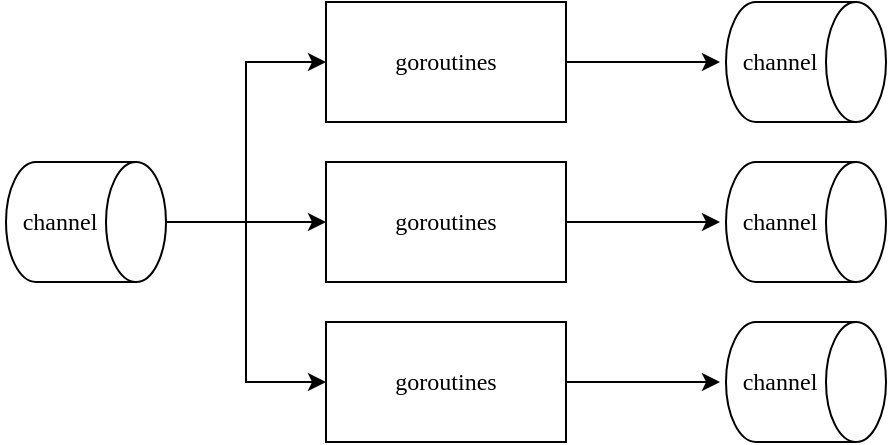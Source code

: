 <mxfile version="20.8.16" type="device"><diagram name="第 1 页" id="12SfCd91e1x-LB_pUqTX"><mxGraphModel dx="954" dy="610" grid="1" gridSize="10" guides="1" tooltips="1" connect="1" arrows="1" fold="1" page="1" pageScale="1" pageWidth="827" pageHeight="1169" math="0" shadow="0"><root><mxCell id="0"/><mxCell id="1" parent="0"/><mxCell id="7Td-YjKbKcIrpCdi4qpR-19" style="edgeStyle=orthogonalEdgeStyle;rounded=0;orthogonalLoop=1;jettySize=auto;html=1;exitX=1;exitY=0.5;exitDx=0;exitDy=0;" edge="1" parent="1" source="7Td-YjKbKcIrpCdi4qpR-1" target="7Td-YjKbKcIrpCdi4qpR-13"><mxGeometry relative="1" as="geometry"/></mxCell><mxCell id="7Td-YjKbKcIrpCdi4qpR-1" value="goroutines" style="rounded=0;whiteSpace=wrap;html=1;fontFamily=Times New Roman;" vertex="1" parent="1"><mxGeometry x="240" y="240" width="120" height="60" as="geometry"/></mxCell><mxCell id="7Td-YjKbKcIrpCdi4qpR-2" style="edgeStyle=orthogonalEdgeStyle;rounded=0;orthogonalLoop=1;jettySize=auto;html=1;exitX=0.5;exitY=0;exitDx=0;exitDy=0;exitPerimeter=0;fontFamily=Times New Roman;" edge="1" parent="1" source="7Td-YjKbKcIrpCdi4qpR-3" target="7Td-YjKbKcIrpCdi4qpR-1"><mxGeometry relative="1" as="geometry"/></mxCell><mxCell id="7Td-YjKbKcIrpCdi4qpR-16" style="edgeStyle=orthogonalEdgeStyle;rounded=0;orthogonalLoop=1;jettySize=auto;html=1;exitX=0.5;exitY=0;exitDx=0;exitDy=0;exitPerimeter=0;entryX=0;entryY=0.5;entryDx=0;entryDy=0;" edge="1" parent="1" source="7Td-YjKbKcIrpCdi4qpR-3" target="7Td-YjKbKcIrpCdi4qpR-6"><mxGeometry relative="1" as="geometry"/></mxCell><mxCell id="7Td-YjKbKcIrpCdi4qpR-17" style="edgeStyle=orthogonalEdgeStyle;rounded=0;orthogonalLoop=1;jettySize=auto;html=1;exitX=0.5;exitY=0;exitDx=0;exitDy=0;exitPerimeter=0;entryX=0;entryY=0.5;entryDx=0;entryDy=0;" edge="1" parent="1" source="7Td-YjKbKcIrpCdi4qpR-3" target="7Td-YjKbKcIrpCdi4qpR-5"><mxGeometry relative="1" as="geometry"/></mxCell><mxCell id="7Td-YjKbKcIrpCdi4qpR-3" value="" style="shape=cylinder3;whiteSpace=wrap;html=1;boundedLbl=1;backgroundOutline=1;size=15;rotation=90;fontFamily=Times New Roman;" vertex="1" parent="1"><mxGeometry x="90" y="230" width="60" height="80" as="geometry"/></mxCell><mxCell id="7Td-YjKbKcIrpCdi4qpR-4" value="channel" style="text;html=1;strokeColor=none;fillColor=none;align=center;verticalAlign=middle;whiteSpace=wrap;rounded=0;fontFamily=Times New Roman;" vertex="1" parent="1"><mxGeometry x="77" y="255" width="60" height="30" as="geometry"/></mxCell><mxCell id="7Td-YjKbKcIrpCdi4qpR-20" style="edgeStyle=orthogonalEdgeStyle;rounded=0;orthogonalLoop=1;jettySize=auto;html=1;exitX=1;exitY=0.5;exitDx=0;exitDy=0;entryX=0;entryY=0.5;entryDx=0;entryDy=0;" edge="1" parent="1" source="7Td-YjKbKcIrpCdi4qpR-5" target="7Td-YjKbKcIrpCdi4qpR-15"><mxGeometry relative="1" as="geometry"/></mxCell><mxCell id="7Td-YjKbKcIrpCdi4qpR-5" value="goroutines" style="rounded=0;whiteSpace=wrap;html=1;fontFamily=Times New Roman;" vertex="1" parent="1"><mxGeometry x="240" y="320" width="120" height="60" as="geometry"/></mxCell><mxCell id="7Td-YjKbKcIrpCdi4qpR-18" style="edgeStyle=orthogonalEdgeStyle;rounded=0;orthogonalLoop=1;jettySize=auto;html=1;exitX=1;exitY=0.5;exitDx=0;exitDy=0;entryX=0;entryY=0.5;entryDx=0;entryDy=0;" edge="1" parent="1" source="7Td-YjKbKcIrpCdi4qpR-6" target="7Td-YjKbKcIrpCdi4qpR-11"><mxGeometry relative="1" as="geometry"/></mxCell><mxCell id="7Td-YjKbKcIrpCdi4qpR-6" value="goroutines" style="rounded=0;whiteSpace=wrap;html=1;fontFamily=Times New Roman;" vertex="1" parent="1"><mxGeometry x="240" y="160" width="120" height="60" as="geometry"/></mxCell><mxCell id="7Td-YjKbKcIrpCdi4qpR-10" value="" style="shape=cylinder3;whiteSpace=wrap;html=1;boundedLbl=1;backgroundOutline=1;size=15;rotation=90;fontFamily=Times New Roman;" vertex="1" parent="1"><mxGeometry x="450" y="150" width="60" height="80" as="geometry"/></mxCell><mxCell id="7Td-YjKbKcIrpCdi4qpR-11" value="channel" style="text;html=1;strokeColor=none;fillColor=none;align=center;verticalAlign=middle;whiteSpace=wrap;rounded=0;fontFamily=Times New Roman;" vertex="1" parent="1"><mxGeometry x="437" y="175" width="60" height="30" as="geometry"/></mxCell><mxCell id="7Td-YjKbKcIrpCdi4qpR-12" value="" style="shape=cylinder3;whiteSpace=wrap;html=1;boundedLbl=1;backgroundOutline=1;size=15;rotation=90;fontFamily=Times New Roman;" vertex="1" parent="1"><mxGeometry x="450" y="230" width="60" height="80" as="geometry"/></mxCell><mxCell id="7Td-YjKbKcIrpCdi4qpR-13" value="channel" style="text;html=1;strokeColor=none;fillColor=none;align=center;verticalAlign=middle;whiteSpace=wrap;rounded=0;fontFamily=Times New Roman;" vertex="1" parent="1"><mxGeometry x="437" y="255" width="60" height="30" as="geometry"/></mxCell><mxCell id="7Td-YjKbKcIrpCdi4qpR-14" value="" style="shape=cylinder3;whiteSpace=wrap;html=1;boundedLbl=1;backgroundOutline=1;size=15;rotation=90;fontFamily=Times New Roman;" vertex="1" parent="1"><mxGeometry x="450" y="310" width="60" height="80" as="geometry"/></mxCell><mxCell id="7Td-YjKbKcIrpCdi4qpR-15" value="channel" style="text;html=1;strokeColor=none;fillColor=none;align=center;verticalAlign=middle;whiteSpace=wrap;rounded=0;fontFamily=Times New Roman;" vertex="1" parent="1"><mxGeometry x="437" y="335" width="60" height="30" as="geometry"/></mxCell></root></mxGraphModel></diagram></mxfile>